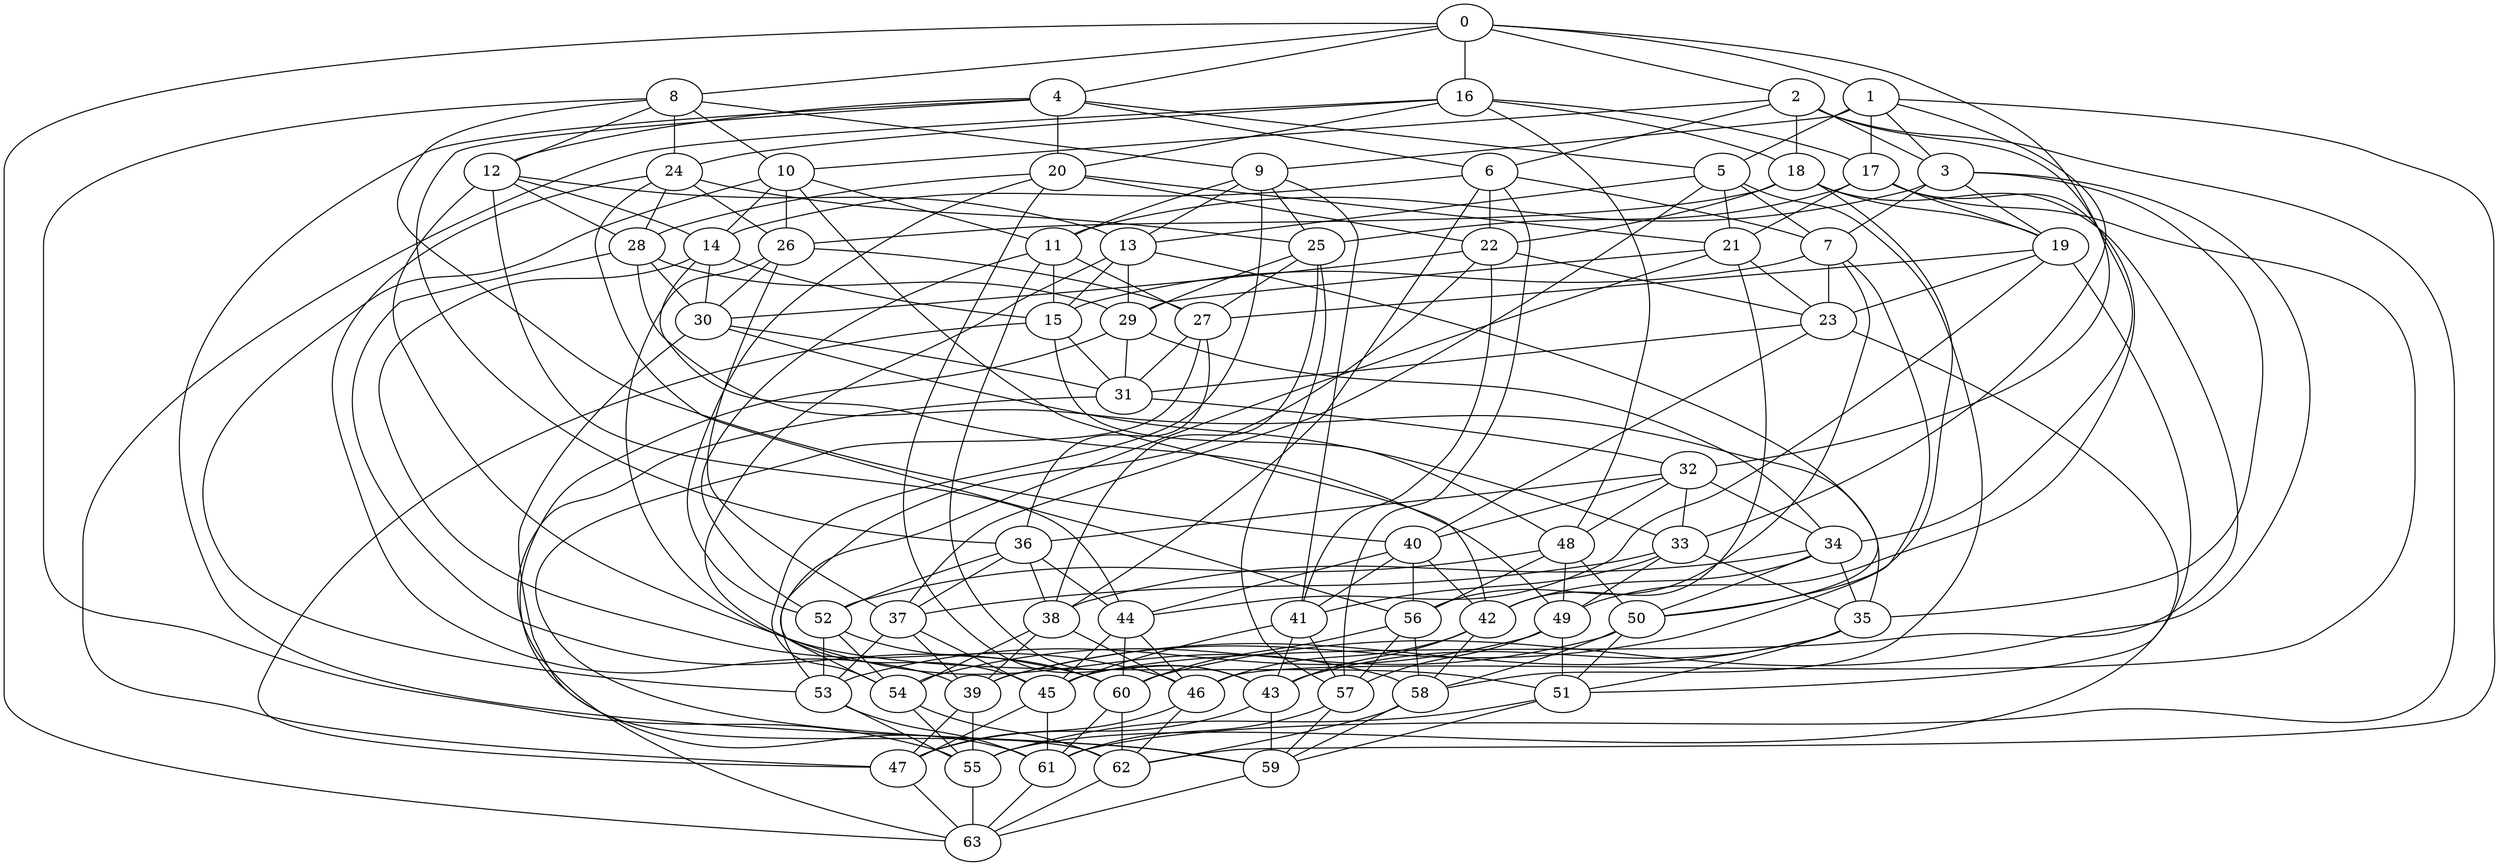 graph g {0;1;2;3;4;5;6;7;8;9;10;11;12;13;14;15;16;17;18;19;20;21;22;23;24;25;26;27;28;29;30;31;32;33;34;35;36;37;38;39;40;41;42;43;44;45;46;47;48;49;50;51;52;53;54;55;56;57;58;59;60;61;62;63;0 -- 1;0 -- 2;0 -- 4;0 -- 8;0 -- 16;0 -- 32;0 -- 63;1 -- 3;1 -- 5;1 -- 9;1 -- 17;1 -- 33;1 -- 62;2 -- 3;2 -- 6;2 -- 10;2 -- 18;2 -- 34;2 -- 61;3 -- 7;3 -- 11;3 -- 19;3 -- 35;3 -- 60;4 -- 5;4 -- 6;4 -- 12;4 -- 20;4 -- 36;4 -- 59;5 -- 7;5 -- 13;5 -- 21;5 -- 37;5 -- 58;6 -- 7;6 -- 14;6 -- 22;6 -- 38;6 -- 57;7 -- 15;7 -- 23;7 -- 39;7 -- 56;8 -- 9;8 -- 10;8 -- 12;8 -- 24;8 -- 40;8 -- 55;9 -- 11;9 -- 13;9 -- 25;9 -- 41;9 -- 54;10 -- 11;10 -- 14;10 -- 26;10 -- 42;10 -- 53;11 -- 15;11 -- 27;11 -- 43;11 -- 52;12 -- 13;12 -- 14;12 -- 28;12 -- 44;12 -- 51;13 -- 15;13 -- 29;13 -- 45;13 -- 50;14 -- 15;14 -- 30;14 -- 46;14 -- 49;15 -- 31;15 -- 47;15 -- 48;16 -- 17;16 -- 18;16 -- 20;16 -- 24;16 -- 47;16 -- 48;17 -- 19;17 -- 21;17 -- 25;17 -- 46;17 -- 49;18 -- 19;18 -- 22;18 -- 26;18 -- 45;18 -- 50;19 -- 23;19 -- 27;19 -- 44;19 -- 51;20 -- 21;20 -- 22;20 -- 28;20 -- 43;20 -- 52;21 -- 23;21 -- 29;21 -- 42;21 -- 53;22 -- 23;22 -- 30;22 -- 41;22 -- 54;23 -- 31;23 -- 40;23 -- 55;24 -- 25;24 -- 26;24 -- 28;24 -- 39;24 -- 56;25 -- 27;25 -- 29;25 -- 38;25 -- 57;26 -- 27;26 -- 30;26 -- 37;26 -- 58;27 -- 31;27 -- 36;27 -- 59;28 -- 29;28 -- 30;28 -- 35;28 -- 60;29 -- 31;29 -- 34;29 -- 61;30 -- 31;30 -- 33;30 -- 62;31 -- 32;31 -- 63;32 -- 33;32 -- 34;32 -- 36;32 -- 40;32 -- 48;33 -- 35;33 -- 37;33 -- 41;33 -- 49;34 -- 35;34 -- 38;34 -- 42;34 -- 50;35 -- 39;35 -- 43;35 -- 51;36 -- 37;36 -- 38;36 -- 44;36 -- 52;37 -- 39;37 -- 45;37 -- 53;38 -- 39;38 -- 46;38 -- 54;39 -- 47;39 -- 55;40 -- 41;40 -- 42;40 -- 44;40 -- 56;41 -- 43;41 -- 45;41 -- 57;42 -- 43;42 -- 46;42 -- 58;43 -- 47;43 -- 59;44 -- 45;44 -- 46;44 -- 60;45 -- 47;45 -- 61;46 -- 47;46 -- 62;47 -- 63;48 -- 49;48 -- 50;48 -- 52;48 -- 56;49 -- 51;49 -- 53;49 -- 57;50 -- 51;50 -- 54;50 -- 58;51 -- 55;51 -- 59;52 -- 53;52 -- 54;52 -- 60;53 -- 55;53 -- 61;54 -- 55;54 -- 62;55 -- 63;56 -- 57;56 -- 58;56 -- 60;57 -- 59;57 -- 61;58 -- 59;58 -- 62;59 -- 63;60 -- 61;60 -- 62;61 -- 63;62 -- 63;}